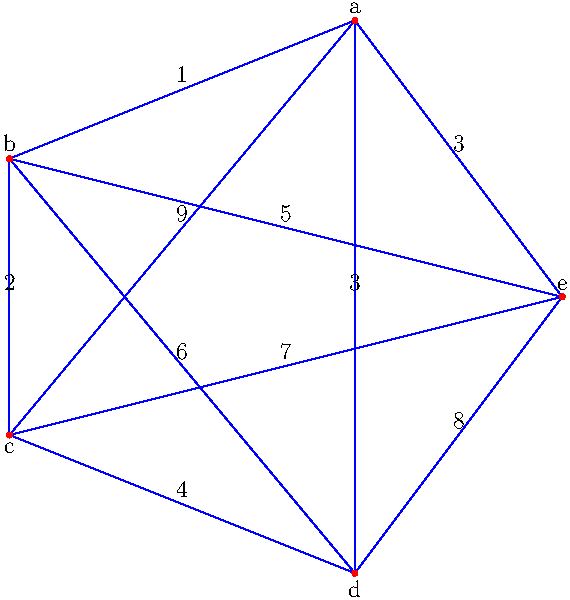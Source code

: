 size(300, 300);

pair[] p = {(2.5, 4), (0, 3), (0, 1), (2.5, 0), (4, 2)};
string[] l = {"a", "b", "c", "d", "e"};
int[] w = {1, 9, 3, 3, 2, 6, 5, 4, 7, 8};

int k=0;
for (int i=0; i<5; ++i){
  for (int j=i+1; j<5; ++j){
    draw(p[i]--p[j], blue);
    label(string(w[k]), p[i]--p[j], N);
    ++k;
  }
}


for (int i=0; i<5; ++i) {
  dot(p[i], red);
  if (i>=2 && i<=3)
    label(l[i], p[i], S);
  else
    label(l[i], p[i], N);
}
